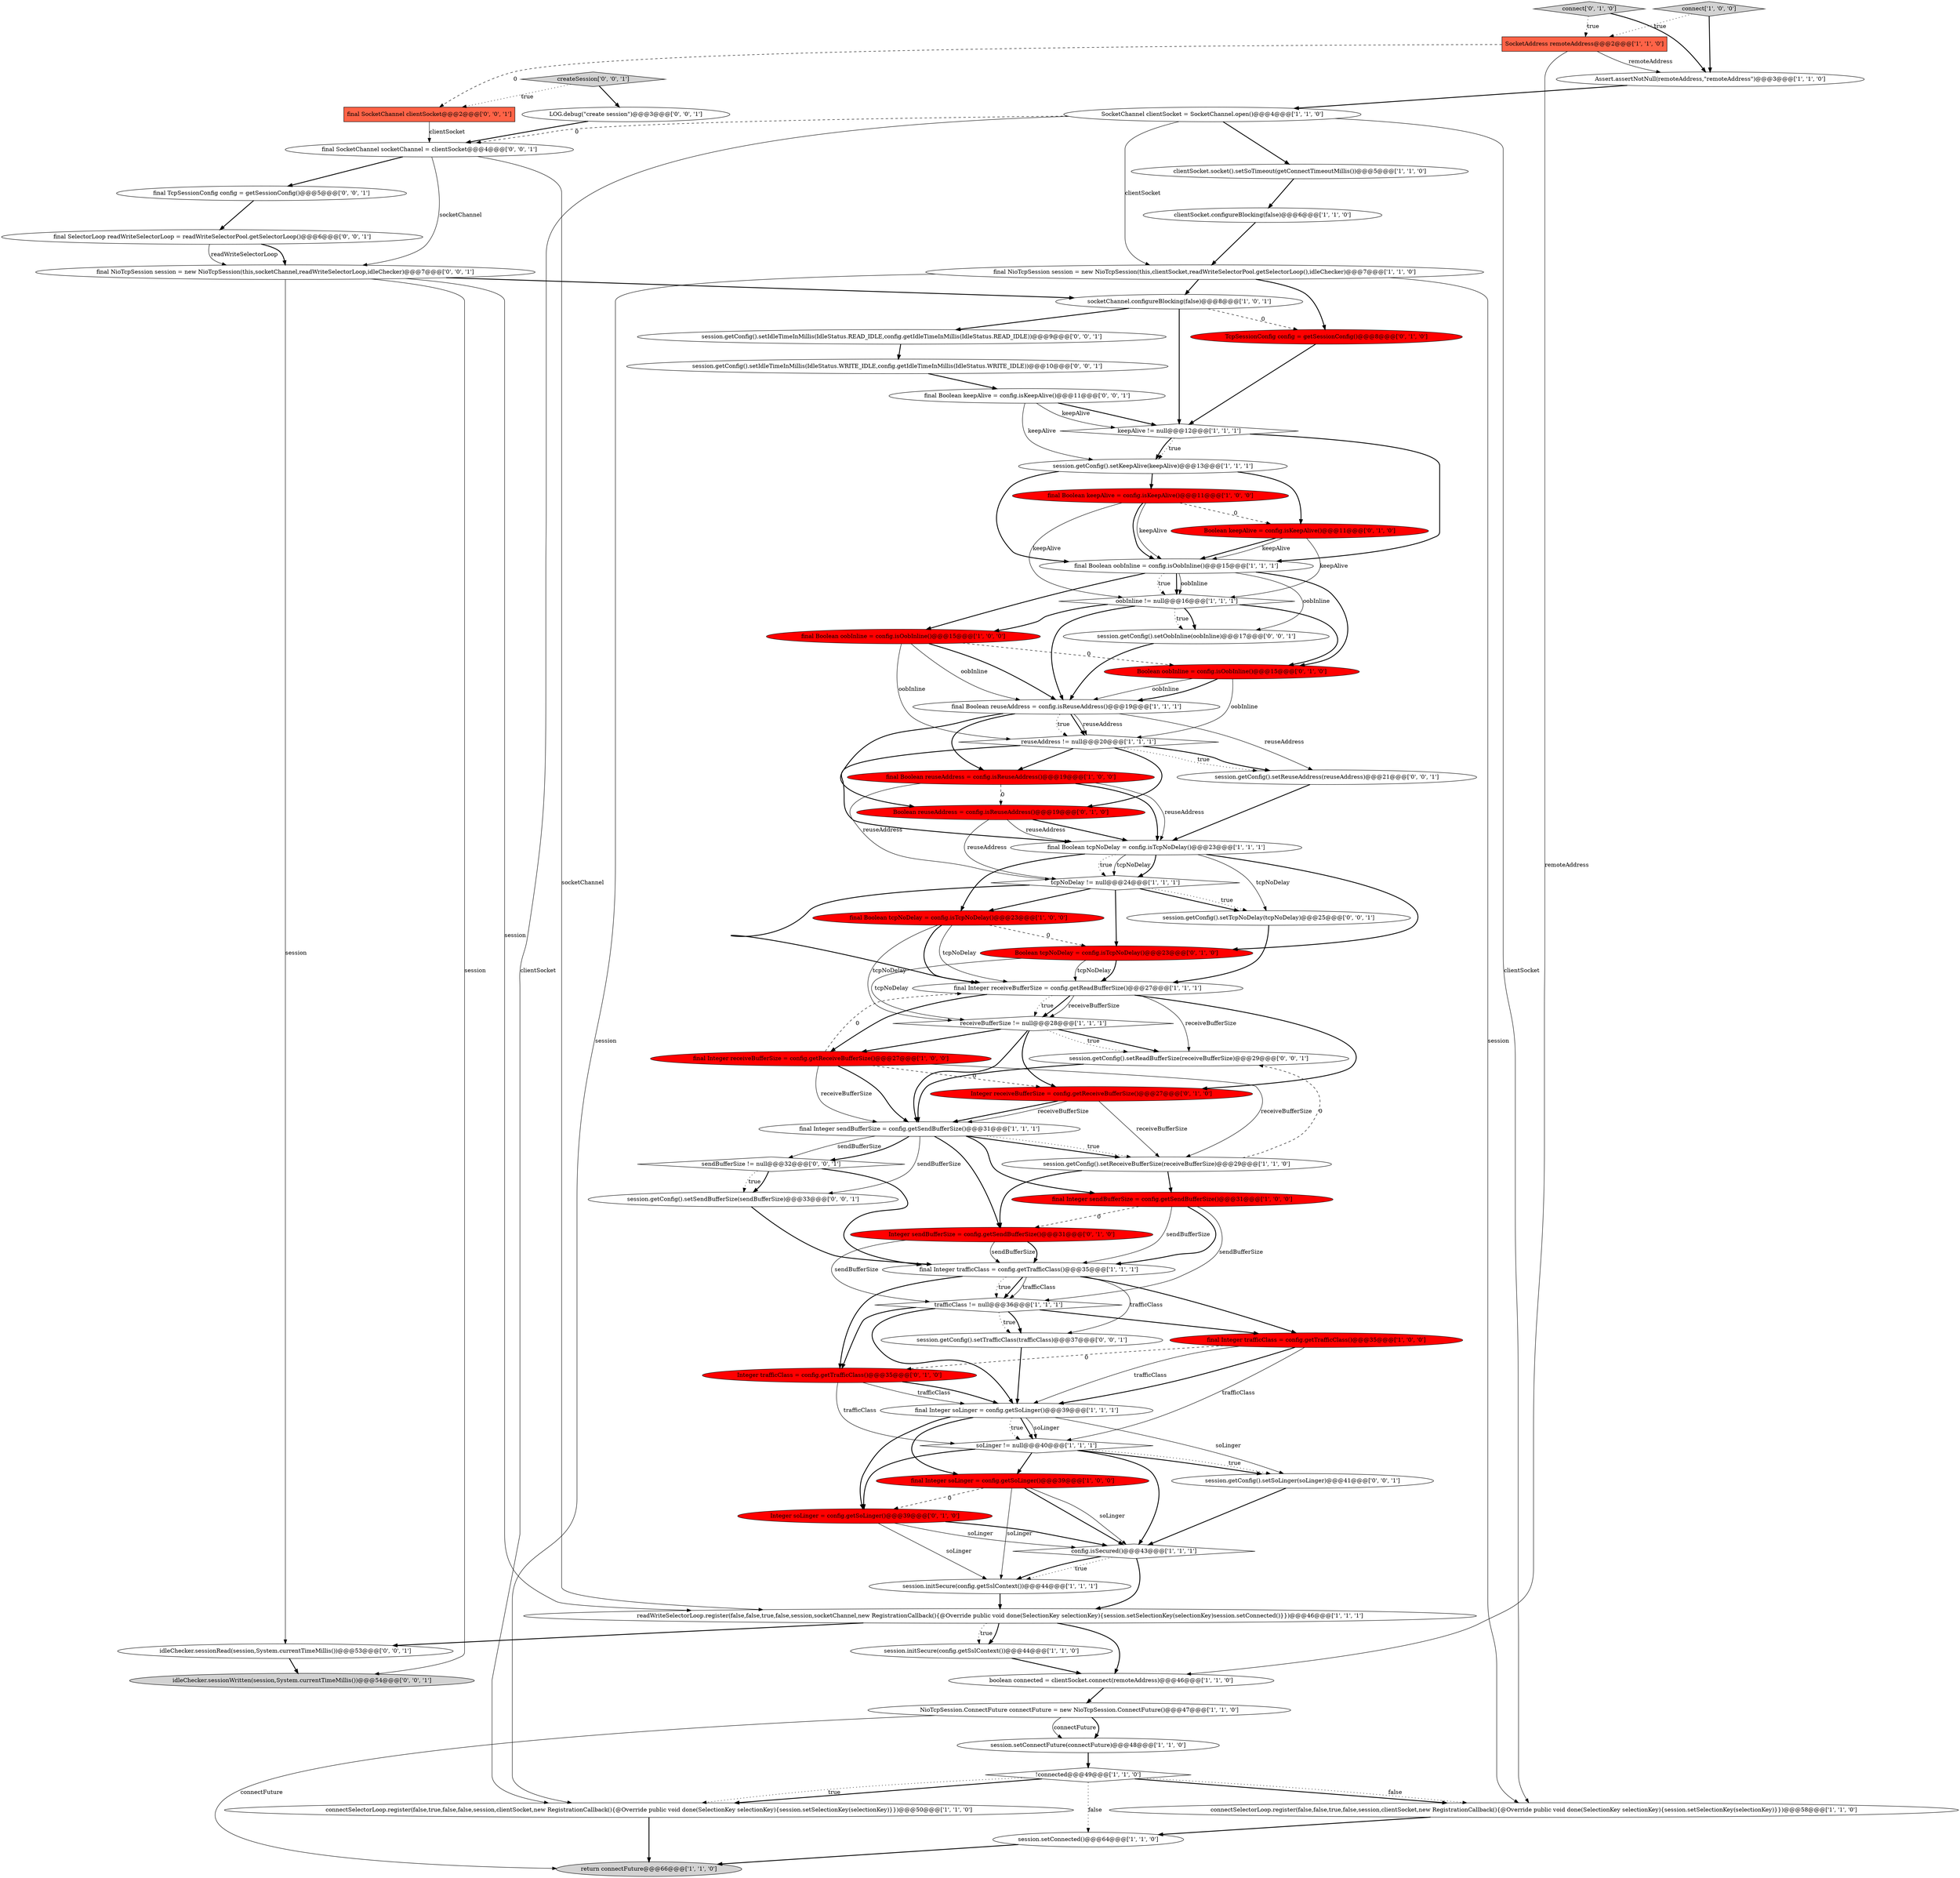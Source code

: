 digraph {
28 [style = filled, label = "final Integer soLinger = config.getSoLinger()@@@39@@@['1', '1', '1']", fillcolor = white, shape = ellipse image = "AAA0AAABBB1BBB"];
62 [style = filled, label = "session.getConfig().setTcpNoDelay(tcpNoDelay)@@@25@@@['0', '0', '1']", fillcolor = white, shape = ellipse image = "AAA0AAABBB3BBB"];
46 [style = filled, label = "TcpSessionConfig config = getSessionConfig()@@@8@@@['0', '1', '0']", fillcolor = red, shape = ellipse image = "AAA1AAABBB2BBB"];
42 [style = filled, label = "final NioTcpSession session = new NioTcpSession(this,clientSocket,readWriteSelectorPool.getSelectorLoop(),idleChecker)@@@7@@@['1', '1', '0']", fillcolor = white, shape = ellipse image = "AAA0AAABBB1BBB"];
64 [style = filled, label = "session.getConfig().setOobInline(oobInline)@@@17@@@['0', '0', '1']", fillcolor = white, shape = ellipse image = "AAA0AAABBB3BBB"];
45 [style = filled, label = "Boolean oobInline = config.isOobInline()@@@15@@@['0', '1', '0']", fillcolor = red, shape = ellipse image = "AAA1AAABBB2BBB"];
65 [style = filled, label = "final SelectorLoop readWriteSelectorLoop = readWriteSelectorPool.getSelectorLoop()@@@6@@@['0', '0', '1']", fillcolor = white, shape = ellipse image = "AAA0AAABBB3BBB"];
47 [style = filled, label = "Integer sendBufferSize = config.getSendBufferSize()@@@31@@@['0', '1', '0']", fillcolor = red, shape = ellipse image = "AAA1AAABBB2BBB"];
0 [style = filled, label = "config.isSecured()@@@43@@@['1', '1', '1']", fillcolor = white, shape = diamond image = "AAA0AAABBB1BBB"];
49 [style = filled, label = "Boolean keepAlive = config.isKeepAlive()@@@11@@@['0', '1', '0']", fillcolor = red, shape = ellipse image = "AAA1AAABBB2BBB"];
18 [style = filled, label = "final Boolean keepAlive = config.isKeepAlive()@@@11@@@['1', '0', '0']", fillcolor = red, shape = ellipse image = "AAA1AAABBB1BBB"];
69 [style = filled, label = "final SocketChannel socketChannel = clientSocket@@@4@@@['0', '0', '1']", fillcolor = white, shape = ellipse image = "AAA0AAABBB3BBB"];
40 [style = filled, label = "session.getConfig().setKeepAlive(keepAlive)@@@13@@@['1', '1', '1']", fillcolor = white, shape = ellipse image = "AAA0AAABBB1BBB"];
35 [style = filled, label = "final Boolean reuseAddress = config.isReuseAddress()@@@19@@@['1', '1', '1']", fillcolor = white, shape = ellipse image = "AAA0AAABBB1BBB"];
70 [style = filled, label = "session.getConfig().setTrafficClass(trafficClass)@@@37@@@['0', '0', '1']", fillcolor = white, shape = ellipse image = "AAA0AAABBB3BBB"];
24 [style = filled, label = "connect['1', '0', '0']", fillcolor = lightgray, shape = diamond image = "AAA0AAABBB1BBB"];
67 [style = filled, label = "session.getConfig().setIdleTimeInMillis(IdleStatus.WRITE_IDLE,config.getIdleTimeInMillis(IdleStatus.WRITE_IDLE))@@@10@@@['0', '0', '1']", fillcolor = white, shape = ellipse image = "AAA0AAABBB3BBB"];
61 [style = filled, label = "final TcpSessionConfig config = getSessionConfig()@@@5@@@['0', '0', '1']", fillcolor = white, shape = ellipse image = "AAA0AAABBB3BBB"];
66 [style = filled, label = "session.getConfig().setSoLinger(soLinger)@@@41@@@['0', '0', '1']", fillcolor = white, shape = ellipse image = "AAA0AAABBB3BBB"];
31 [style = filled, label = "keepAlive != null@@@12@@@['1', '1', '1']", fillcolor = white, shape = diamond image = "AAA0AAABBB1BBB"];
11 [style = filled, label = "session.setConnectFuture(connectFuture)@@@48@@@['1', '1', '0']", fillcolor = white, shape = ellipse image = "AAA0AAABBB1BBB"];
38 [style = filled, label = "session.setConnected()@@@64@@@['1', '1', '0']", fillcolor = white, shape = ellipse image = "AAA0AAABBB1BBB"];
73 [style = filled, label = "idleChecker.sessionWritten(session,System.currentTimeMillis())@@@54@@@['0', '0', '1']", fillcolor = lightgray, shape = ellipse image = "AAA0AAABBB3BBB"];
3 [style = filled, label = "soLinger != null@@@40@@@['1', '1', '1']", fillcolor = white, shape = diamond image = "AAA0AAABBB1BBB"];
54 [style = filled, label = "session.getConfig().setReadBufferSize(receiveBufferSize)@@@29@@@['0', '0', '1']", fillcolor = white, shape = ellipse image = "AAA0AAABBB3BBB"];
1 [style = filled, label = "final Boolean tcpNoDelay = config.isTcpNoDelay()@@@23@@@['1', '0', '0']", fillcolor = red, shape = ellipse image = "AAA1AAABBB1BBB"];
9 [style = filled, label = "readWriteSelectorLoop.register(false,false,true,false,session,socketChannel,new RegistrationCallback(){@Override public void done(SelectionKey selectionKey){session.setSelectionKey(selectionKey)session.setConnected()}})@@@46@@@['1', '1', '1']", fillcolor = white, shape = ellipse image = "AAA0AAABBB1BBB"];
22 [style = filled, label = "session.initSecure(config.getSslContext())@@@44@@@['1', '1', '0']", fillcolor = white, shape = ellipse image = "AAA0AAABBB1BBB"];
27 [style = filled, label = "SocketAddress remoteAddress@@@2@@@['1', '1', '0']", fillcolor = tomato, shape = box image = "AAA0AAABBB1BBB"];
23 [style = filled, label = "SocketChannel clientSocket = SocketChannel.open()@@@4@@@['1', '1', '0']", fillcolor = white, shape = ellipse image = "AAA0AAABBB1BBB"];
51 [style = filled, label = "Boolean tcpNoDelay = config.isTcpNoDelay()@@@23@@@['0', '1', '0']", fillcolor = red, shape = ellipse image = "AAA1AAABBB2BBB"];
59 [style = filled, label = "session.getConfig().setIdleTimeInMillis(IdleStatus.READ_IDLE,config.getIdleTimeInMillis(IdleStatus.READ_IDLE))@@@9@@@['0', '0', '1']", fillcolor = white, shape = ellipse image = "AAA0AAABBB3BBB"];
19 [style = filled, label = "final Boolean oobInline = config.isOobInline()@@@15@@@['1', '0', '0']", fillcolor = red, shape = ellipse image = "AAA1AAABBB1BBB"];
50 [style = filled, label = "Boolean reuseAddress = config.isReuseAddress()@@@19@@@['0', '1', '0']", fillcolor = red, shape = ellipse image = "AAA1AAABBB2BBB"];
56 [style = filled, label = "session.getConfig().setSendBufferSize(sendBufferSize)@@@33@@@['0', '0', '1']", fillcolor = white, shape = ellipse image = "AAA0AAABBB3BBB"];
57 [style = filled, label = "LOG.debug(\"create session\")@@@3@@@['0', '0', '1']", fillcolor = white, shape = ellipse image = "AAA0AAABBB3BBB"];
58 [style = filled, label = "session.getConfig().setReuseAddress(reuseAddress)@@@21@@@['0', '0', '1']", fillcolor = white, shape = ellipse image = "AAA0AAABBB3BBB"];
7 [style = filled, label = "clientSocket.socket().setSoTimeout(getConnectTimeoutMillis())@@@5@@@['1', '1', '0']", fillcolor = white, shape = ellipse image = "AAA0AAABBB1BBB"];
37 [style = filled, label = "NioTcpSession.ConnectFuture connectFuture = new NioTcpSession.ConnectFuture()@@@47@@@['1', '1', '0']", fillcolor = white, shape = ellipse image = "AAA0AAABBB1BBB"];
60 [style = filled, label = "final Boolean keepAlive = config.isKeepAlive()@@@11@@@['0', '0', '1']", fillcolor = white, shape = ellipse image = "AAA0AAABBB3BBB"];
16 [style = filled, label = "Assert.assertNotNull(remoteAddress,\"remoteAddress\")@@@3@@@['1', '1', '0']", fillcolor = white, shape = ellipse image = "AAA0AAABBB1BBB"];
4 [style = filled, label = "final Integer soLinger = config.getSoLinger()@@@39@@@['1', '0', '0']", fillcolor = red, shape = ellipse image = "AAA1AAABBB1BBB"];
36 [style = filled, label = "!connected@@@49@@@['1', '1', '0']", fillcolor = white, shape = diamond image = "AAA0AAABBB1BBB"];
48 [style = filled, label = "connect['0', '1', '0']", fillcolor = lightgray, shape = diamond image = "AAA0AAABBB2BBB"];
8 [style = filled, label = "final Boolean oobInline = config.isOobInline()@@@15@@@['1', '1', '1']", fillcolor = white, shape = ellipse image = "AAA0AAABBB1BBB"];
26 [style = filled, label = "final Integer sendBufferSize = config.getSendBufferSize()@@@31@@@['1', '1', '1']", fillcolor = white, shape = ellipse image = "AAA0AAABBB1BBB"];
17 [style = filled, label = "session.getConfig().setReceiveBufferSize(receiveBufferSize)@@@29@@@['1', '1', '0']", fillcolor = white, shape = ellipse image = "AAA0AAABBB1BBB"];
34 [style = filled, label = "connectSelectorLoop.register(false,true,false,false,session,clientSocket,new RegistrationCallback(){@Override public void done(SelectionKey selectionKey){session.setSelectionKey(selectionKey)}})@@@50@@@['1', '1', '0']", fillcolor = white, shape = ellipse image = "AAA0AAABBB1BBB"];
12 [style = filled, label = "clientSocket.configureBlocking(false)@@@6@@@['1', '1', '0']", fillcolor = white, shape = ellipse image = "AAA0AAABBB1BBB"];
5 [style = filled, label = "receiveBufferSize != null@@@28@@@['1', '1', '1']", fillcolor = white, shape = diamond image = "AAA0AAABBB1BBB"];
21 [style = filled, label = "tcpNoDelay != null@@@24@@@['1', '1', '1']", fillcolor = white, shape = diamond image = "AAA0AAABBB1BBB"];
53 [style = filled, label = "Integer soLinger = config.getSoLinger()@@@39@@@['0', '1', '0']", fillcolor = red, shape = ellipse image = "AAA1AAABBB2BBB"];
71 [style = filled, label = "sendBufferSize != null@@@32@@@['0', '0', '1']", fillcolor = white, shape = diamond image = "AAA0AAABBB3BBB"];
13 [style = filled, label = "final Integer receiveBufferSize = config.getReadBufferSize()@@@27@@@['1', '1', '1']", fillcolor = white, shape = ellipse image = "AAA0AAABBB1BBB"];
32 [style = filled, label = "reuseAddress != null@@@20@@@['1', '1', '1']", fillcolor = white, shape = diamond image = "AAA0AAABBB1BBB"];
15 [style = filled, label = "final Integer trafficClass = config.getTrafficClass()@@@35@@@['1', '1', '1']", fillcolor = white, shape = ellipse image = "AAA0AAABBB1BBB"];
55 [style = filled, label = "createSession['0', '0', '1']", fillcolor = lightgray, shape = diamond image = "AAA0AAABBB3BBB"];
30 [style = filled, label = "final Boolean tcpNoDelay = config.isTcpNoDelay()@@@23@@@['1', '1', '1']", fillcolor = white, shape = ellipse image = "AAA0AAABBB1BBB"];
43 [style = filled, label = "boolean connected = clientSocket.connect(remoteAddress)@@@46@@@['1', '1', '0']", fillcolor = white, shape = ellipse image = "AAA0AAABBB1BBB"];
10 [style = filled, label = "final Integer trafficClass = config.getTrafficClass()@@@35@@@['1', '0', '0']", fillcolor = red, shape = ellipse image = "AAA1AAABBB1BBB"];
44 [style = filled, label = "Integer trafficClass = config.getTrafficClass()@@@35@@@['0', '1', '0']", fillcolor = red, shape = ellipse image = "AAA1AAABBB2BBB"];
41 [style = filled, label = "return connectFuture@@@66@@@['1', '1', '0']", fillcolor = lightgray, shape = ellipse image = "AAA0AAABBB1BBB"];
2 [style = filled, label = "final Integer sendBufferSize = config.getSendBufferSize()@@@31@@@['1', '0', '0']", fillcolor = red, shape = ellipse image = "AAA1AAABBB1BBB"];
14 [style = filled, label = "trafficClass != null@@@36@@@['1', '1', '1']", fillcolor = white, shape = diamond image = "AAA0AAABBB1BBB"];
39 [style = filled, label = "session.initSecure(config.getSslContext())@@@44@@@['1', '1', '1']", fillcolor = white, shape = ellipse image = "AAA0AAABBB1BBB"];
20 [style = filled, label = "final Integer receiveBufferSize = config.getReceiveBufferSize()@@@27@@@['1', '0', '0']", fillcolor = red, shape = ellipse image = "AAA1AAABBB1BBB"];
52 [style = filled, label = "Integer receiveBufferSize = config.getReceiveBufferSize()@@@27@@@['0', '1', '0']", fillcolor = red, shape = ellipse image = "AAA1AAABBB2BBB"];
29 [style = filled, label = "oobInline != null@@@16@@@['1', '1', '1']", fillcolor = white, shape = diamond image = "AAA0AAABBB1BBB"];
72 [style = filled, label = "final SocketChannel clientSocket@@@2@@@['0', '0', '1']", fillcolor = tomato, shape = box image = "AAA0AAABBB3BBB"];
68 [style = filled, label = "final NioTcpSession session = new NioTcpSession(this,socketChannel,readWriteSelectorLoop,idleChecker)@@@7@@@['0', '0', '1']", fillcolor = white, shape = ellipse image = "AAA0AAABBB3BBB"];
6 [style = filled, label = "connectSelectorLoop.register(false,false,true,false,session,clientSocket,new RegistrationCallback(){@Override public void done(SelectionKey selectionKey){session.setSelectionKey(selectionKey)}})@@@58@@@['1', '1', '0']", fillcolor = white, shape = ellipse image = "AAA0AAABBB1BBB"];
25 [style = filled, label = "socketChannel.configureBlocking(false)@@@8@@@['1', '0', '1']", fillcolor = white, shape = ellipse image = "AAA0AAABBB1BBB"];
63 [style = filled, label = "idleChecker.sessionRead(session,System.currentTimeMillis())@@@53@@@['0', '0', '1']", fillcolor = white, shape = ellipse image = "AAA0AAABBB3BBB"];
33 [style = filled, label = "final Boolean reuseAddress = config.isReuseAddress()@@@19@@@['1', '0', '0']", fillcolor = red, shape = ellipse image = "AAA1AAABBB1BBB"];
23->42 [style = solid, label="clientSocket"];
62->13 [style = bold, label=""];
15->10 [style = bold, label=""];
44->3 [style = solid, label="trafficClass"];
40->49 [style = bold, label=""];
20->52 [style = dashed, label="0"];
21->51 [style = bold, label=""];
49->29 [style = solid, label="keepAlive"];
37->11 [style = bold, label=""];
5->20 [style = bold, label=""];
20->26 [style = bold, label=""];
39->9 [style = bold, label=""];
58->30 [style = bold, label=""];
10->28 [style = solid, label="trafficClass"];
56->15 [style = bold, label=""];
33->50 [style = dashed, label="0"];
46->31 [style = bold, label=""];
14->28 [style = bold, label=""];
67->60 [style = bold, label=""];
13->5 [style = dotted, label="true"];
12->42 [style = bold, label=""];
38->41 [style = bold, label=""];
14->70 [style = dotted, label="true"];
2->47 [style = dashed, label="0"];
4->39 [style = solid, label="soLinger"];
47->14 [style = solid, label="sendBufferSize"];
9->43 [style = bold, label=""];
24->27 [style = dotted, label="true"];
18->49 [style = dashed, label="0"];
3->4 [style = bold, label=""];
1->13 [style = bold, label=""];
11->36 [style = bold, label=""];
25->59 [style = bold, label=""];
29->45 [style = bold, label=""];
9->63 [style = bold, label=""];
25->31 [style = bold, label=""];
49->8 [style = bold, label=""];
66->0 [style = bold, label=""];
33->21 [style = solid, label="reuseAddress"];
47->15 [style = solid, label="sendBufferSize"];
63->73 [style = bold, label=""];
40->8 [style = bold, label=""];
55->57 [style = bold, label=""];
42->6 [style = solid, label="session"];
44->28 [style = solid, label="trafficClass"];
3->66 [style = bold, label=""];
55->72 [style = dotted, label="true"];
35->50 [style = bold, label=""];
65->68 [style = bold, label=""];
21->1 [style = bold, label=""];
2->15 [style = bold, label=""];
31->40 [style = bold, label=""];
28->3 [style = bold, label=""];
45->35 [style = bold, label=""];
59->67 [style = bold, label=""];
65->68 [style = solid, label="readWriteSelectorLoop"];
54->26 [style = bold, label=""];
21->13 [style = bold, label=""];
36->6 [style = bold, label=""];
70->28 [style = bold, label=""];
71->56 [style = dotted, label="true"];
4->53 [style = dashed, label="0"];
17->54 [style = dashed, label="0"];
42->46 [style = bold, label=""];
26->17 [style = bold, label=""];
31->40 [style = dotted, label="true"];
27->43 [style = solid, label="remoteAddress"];
50->30 [style = bold, label=""];
22->43 [style = bold, label=""];
26->47 [style = bold, label=""];
14->10 [style = bold, label=""];
8->64 [style = solid, label="oobInline"];
30->21 [style = solid, label="tcpNoDelay"];
8->29 [style = solid, label="oobInline"];
2->15 [style = solid, label="sendBufferSize"];
69->68 [style = solid, label="socketChannel"];
19->45 [style = dashed, label="0"];
15->14 [style = dotted, label="true"];
3->66 [style = dotted, label="true"];
3->53 [style = bold, label=""];
3->0 [style = bold, label=""];
4->0 [style = bold, label=""];
64->35 [style = bold, label=""];
35->32 [style = dotted, label="true"];
45->35 [style = solid, label="oobInline"];
32->58 [style = dotted, label="true"];
6->38 [style = bold, label=""];
19->35 [style = solid, label="oobInline"];
0->39 [style = dotted, label="true"];
23->69 [style = dashed, label="0"];
1->5 [style = solid, label="tcpNoDelay"];
26->71 [style = solid, label="sendBufferSize"];
13->54 [style = solid, label="receiveBufferSize"];
17->2 [style = bold, label=""];
28->3 [style = solid, label="soLinger"];
42->34 [style = solid, label="session"];
51->13 [style = solid, label="tcpNoDelay"];
48->16 [style = bold, label=""];
28->66 [style = solid, label="soLinger"];
32->58 [style = bold, label=""];
23->6 [style = solid, label="clientSocket"];
60->31 [style = bold, label=""];
33->30 [style = bold, label=""];
13->5 [style = bold, label=""];
5->52 [style = bold, label=""];
29->64 [style = bold, label=""];
8->29 [style = dotted, label="true"];
27->16 [style = solid, label="remoteAddress"];
23->7 [style = bold, label=""];
29->35 [style = bold, label=""];
60->40 [style = solid, label="keepAlive"];
13->5 [style = solid, label="receiveBufferSize"];
52->17 [style = solid, label="receiveBufferSize"];
53->39 [style = solid, label="soLinger"];
57->69 [style = bold, label=""];
18->8 [style = solid, label="keepAlive"];
0->39 [style = bold, label=""];
32->50 [style = bold, label=""];
9->22 [style = bold, label=""];
52->26 [style = bold, label=""];
71->56 [style = bold, label=""];
52->26 [style = solid, label="receiveBufferSize"];
50->30 [style = solid, label="reuseAddress"];
15->14 [style = bold, label=""];
68->25 [style = bold, label=""];
61->65 [style = bold, label=""];
42->25 [style = bold, label=""];
28->3 [style = dotted, label="true"];
49->8 [style = solid, label="keepAlive"];
5->26 [style = bold, label=""];
15->44 [style = bold, label=""];
35->32 [style = bold, label=""];
21->62 [style = bold, label=""];
71->15 [style = bold, label=""];
48->27 [style = dotted, label="true"];
1->51 [style = dashed, label="0"];
16->23 [style = bold, label=""];
32->30 [style = bold, label=""];
50->21 [style = solid, label="reuseAddress"];
51->13 [style = bold, label=""];
33->30 [style = solid, label="reuseAddress"];
32->33 [style = bold, label=""];
35->58 [style = solid, label="reuseAddress"];
30->21 [style = bold, label=""];
68->63 [style = solid, label="session"];
29->19 [style = bold, label=""];
19->32 [style = solid, label="oobInline"];
26->17 [style = dotted, label="true"];
19->35 [style = bold, label=""];
23->34 [style = solid, label="clientSocket"];
8->45 [style = bold, label=""];
26->71 [style = bold, label=""];
25->46 [style = dashed, label="0"];
60->31 [style = solid, label="keepAlive"];
18->29 [style = solid, label="keepAlive"];
18->8 [style = bold, label=""];
37->11 [style = solid, label="connectFuture"];
9->22 [style = dotted, label="true"];
13->52 [style = bold, label=""];
20->26 [style = solid, label="receiveBufferSize"];
2->14 [style = solid, label="sendBufferSize"];
31->8 [style = bold, label=""];
36->34 [style = bold, label=""];
68->73 [style = solid, label="session"];
53->0 [style = bold, label=""];
72->69 [style = solid, label="clientSocket"];
5->54 [style = bold, label=""];
27->72 [style = dashed, label="0"];
0->9 [style = bold, label=""];
37->41 [style = solid, label="connectFuture"];
10->28 [style = bold, label=""];
47->15 [style = bold, label=""];
30->1 [style = bold, label=""];
14->70 [style = bold, label=""];
7->12 [style = bold, label=""];
45->32 [style = solid, label="oobInline"];
8->19 [style = bold, label=""];
28->53 [style = bold, label=""];
1->13 [style = solid, label="tcpNoDelay"];
17->47 [style = bold, label=""];
35->33 [style = bold, label=""];
68->9 [style = solid, label="session"];
15->14 [style = solid, label="trafficClass"];
10->44 [style = dashed, label="0"];
40->18 [style = bold, label=""];
30->62 [style = solid, label="tcpNoDelay"];
26->56 [style = solid, label="sendBufferSize"];
34->41 [style = bold, label=""];
43->37 [style = bold, label=""];
30->21 [style = dotted, label="true"];
14->44 [style = bold, label=""];
69->61 [style = bold, label=""];
10->3 [style = solid, label="trafficClass"];
20->13 [style = dashed, label="0"];
30->51 [style = bold, label=""];
24->16 [style = bold, label=""];
4->0 [style = solid, label="soLinger"];
26->2 [style = bold, label=""];
29->64 [style = dotted, label="true"];
20->17 [style = solid, label="receiveBufferSize"];
44->28 [style = bold, label=""];
53->0 [style = solid, label="soLinger"];
5->54 [style = dotted, label="true"];
36->6 [style = dotted, label="false"];
21->62 [style = dotted, label="true"];
69->9 [style = solid, label="socketChannel"];
35->32 [style = solid, label="reuseAddress"];
51->5 [style = solid, label="tcpNoDelay"];
8->29 [style = bold, label=""];
36->34 [style = dotted, label="true"];
36->38 [style = dotted, label="false"];
28->4 [style = bold, label=""];
13->20 [style = bold, label=""];
15->70 [style = solid, label="trafficClass"];
}
